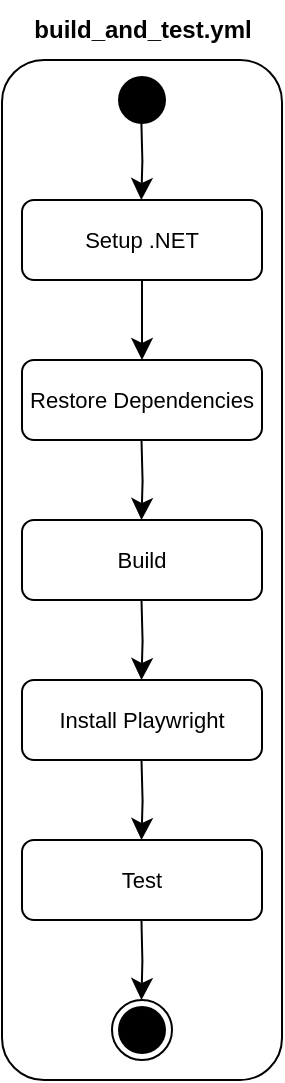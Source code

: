 <?xml version="1.0" encoding="UTF-8"?>
<mxfile version="25.0.3">
  <diagram name="Page-1" id="t78SKVUDBix3NBksUg53">
    <mxGraphModel dx="1147" dy="597" grid="1" gridSize="10" guides="1" tooltips="1" connect="1" arrows="1" fold="1" page="1" pageScale="1" pageWidth="827" pageHeight="1169" math="0" shadow="0">
      <root>
        <mxCell id="0" />
        <mxCell id="1" parent="0" />
        <mxCell id="wHdSLLPtf6WSylwNTeB1-1" value="" style="shape=waypoint;sketch=0;fillStyle=solid;size=6;pointerEvents=1;points=[];fillColor=none;resizable=0;rotatable=0;perimeter=centerPerimeter;snapToPoint=1;strokeWidth=10;" vertex="1" parent="1">
          <mxGeometry x="330" y="140" width="20" height="20" as="geometry" />
        </mxCell>
        <mxCell id="wHdSLLPtf6WSylwNTeB1-4" value="" style="group" vertex="1" connectable="0" parent="1">
          <mxGeometry x="325" y="600" width="30" height="30" as="geometry" />
        </mxCell>
        <mxCell id="wHdSLLPtf6WSylwNTeB1-2" value="" style="shape=waypoint;sketch=0;fillStyle=solid;size=6;pointerEvents=1;points=[];fillColor=none;resizable=0;rotatable=0;perimeter=centerPerimeter;snapToPoint=1;strokeWidth=10;" vertex="1" parent="wHdSLLPtf6WSylwNTeB1-4">
          <mxGeometry x="5" y="5" width="20" height="20" as="geometry" />
        </mxCell>
        <mxCell id="wHdSLLPtf6WSylwNTeB1-3" value="" style="ellipse;whiteSpace=wrap;html=1;aspect=fixed;fillColor=none;" vertex="1" parent="wHdSLLPtf6WSylwNTeB1-4">
          <mxGeometry width="30" height="30" as="geometry" />
        </mxCell>
        <mxCell id="wHdSLLPtf6WSylwNTeB1-5" value="&lt;span style=&quot;font-size: 11px;&quot;&gt;Setup .NET&lt;/span&gt;" style="rounded=1;whiteSpace=wrap;html=1;fontSize=12;glass=0;strokeWidth=1;shadow=0;" vertex="1" parent="1">
          <mxGeometry x="280" y="200" width="120" height="40" as="geometry" />
        </mxCell>
        <mxCell id="wHdSLLPtf6WSylwNTeB1-6" value="" style="edgeStyle=orthogonalEdgeStyle;rounded=0;html=1;jettySize=auto;orthogonalLoop=1;fontSize=11;endArrow=classic;endFill=1;endSize=8;strokeWidth=1;shadow=0;labelBackgroundColor=none;exitX=0.5;exitY=1;exitDx=0;exitDy=0;spacingRight=-3;entryX=0.5;entryY=0;entryDx=0;entryDy=0;" edge="1" parent="1" source="wHdSLLPtf6WSylwNTeB1-5" target="wHdSLLPtf6WSylwNTeB1-9">
          <mxGeometry y="10" relative="1" as="geometry">
            <mxPoint as="offset" />
            <mxPoint x="480" y="250" as="sourcePoint" />
            <mxPoint x="520" y="250" as="targetPoint" />
            <Array as="points" />
          </mxGeometry>
        </mxCell>
        <mxCell id="wHdSLLPtf6WSylwNTeB1-8" value="" style="rounded=0;html=1;jettySize=auto;orthogonalLoop=1;fontSize=11;endArrow=classic;endFill=1;endSize=8;strokeWidth=1;shadow=0;labelBackgroundColor=none;edgeStyle=orthogonalEdgeStyle;spacingTop=0;spacingRight=16;exitX=0.5;exitY=1;exitDx=0;exitDy=0;" edge="1" parent="1">
          <mxGeometry x="0.049" y="60" relative="1" as="geometry">
            <mxPoint y="-2" as="offset" />
            <mxPoint x="339.66" y="160" as="sourcePoint" />
            <mxPoint x="339.66" y="200" as="targetPoint" />
          </mxGeometry>
        </mxCell>
        <mxCell id="wHdSLLPtf6WSylwNTeB1-9" value="&lt;span style=&quot;font-size: 11px;&quot;&gt;Restore Dependencies&lt;/span&gt;" style="rounded=1;whiteSpace=wrap;html=1;fontSize=12;glass=0;strokeWidth=1;shadow=0;" vertex="1" parent="1">
          <mxGeometry x="280" y="280" width="120" height="40" as="geometry" />
        </mxCell>
        <mxCell id="wHdSLLPtf6WSylwNTeB1-10" value="&lt;span style=&quot;font-size: 11px;&quot;&gt;Build&lt;/span&gt;" style="rounded=1;whiteSpace=wrap;html=1;fontSize=12;glass=0;strokeWidth=1;shadow=0;" vertex="1" parent="1">
          <mxGeometry x="280" y="360" width="120" height="40" as="geometry" />
        </mxCell>
        <mxCell id="wHdSLLPtf6WSylwNTeB1-11" value="&lt;span style=&quot;font-size: 11px;&quot;&gt;Install Playwright&lt;/span&gt;" style="rounded=1;whiteSpace=wrap;html=1;fontSize=12;glass=0;strokeWidth=1;shadow=0;" vertex="1" parent="1">
          <mxGeometry x="280" y="440" width="120" height="40" as="geometry" />
        </mxCell>
        <mxCell id="wHdSLLPtf6WSylwNTeB1-12" value="&lt;span style=&quot;font-size: 11px;&quot;&gt;Test&lt;/span&gt;" style="rounded=1;whiteSpace=wrap;html=1;fontSize=12;glass=0;strokeWidth=1;shadow=0;" vertex="1" parent="1">
          <mxGeometry x="280" y="520" width="120" height="40" as="geometry" />
        </mxCell>
        <mxCell id="wHdSLLPtf6WSylwNTeB1-14" value="" style="edgeStyle=orthogonalEdgeStyle;rounded=0;html=1;jettySize=auto;orthogonalLoop=1;fontSize=11;endArrow=classic;endFill=1;endSize=8;strokeWidth=1;shadow=0;labelBackgroundColor=none;exitX=0.5;exitY=1;exitDx=0;exitDy=0;spacingRight=-3;entryX=0.5;entryY=0;entryDx=0;entryDy=0;" edge="1" parent="1">
          <mxGeometry y="10" relative="1" as="geometry">
            <mxPoint as="offset" />
            <mxPoint x="339.75" y="320" as="sourcePoint" />
            <mxPoint x="339.75" y="360" as="targetPoint" />
            <Array as="points" />
          </mxGeometry>
        </mxCell>
        <mxCell id="wHdSLLPtf6WSylwNTeB1-15" value="" style="edgeStyle=orthogonalEdgeStyle;rounded=0;html=1;jettySize=auto;orthogonalLoop=1;fontSize=11;endArrow=classic;endFill=1;endSize=8;strokeWidth=1;shadow=0;labelBackgroundColor=none;exitX=0.5;exitY=1;exitDx=0;exitDy=0;spacingRight=-3;entryX=0.5;entryY=0;entryDx=0;entryDy=0;" edge="1" parent="1">
          <mxGeometry y="10" relative="1" as="geometry">
            <mxPoint as="offset" />
            <mxPoint x="339.75" y="400" as="sourcePoint" />
            <mxPoint x="339.75" y="440" as="targetPoint" />
            <Array as="points" />
          </mxGeometry>
        </mxCell>
        <mxCell id="wHdSLLPtf6WSylwNTeB1-16" value="" style="edgeStyle=orthogonalEdgeStyle;rounded=0;html=1;jettySize=auto;orthogonalLoop=1;fontSize=11;endArrow=classic;endFill=1;endSize=8;strokeWidth=1;shadow=0;labelBackgroundColor=none;exitX=0.5;exitY=1;exitDx=0;exitDy=0;spacingRight=-3;entryX=0.5;entryY=0;entryDx=0;entryDy=0;" edge="1" parent="1">
          <mxGeometry y="10" relative="1" as="geometry">
            <mxPoint as="offset" />
            <mxPoint x="339.75" y="480" as="sourcePoint" />
            <mxPoint x="339.75" y="520" as="targetPoint" />
            <Array as="points" />
          </mxGeometry>
        </mxCell>
        <mxCell id="wHdSLLPtf6WSylwNTeB1-18" value="" style="edgeStyle=orthogonalEdgeStyle;rounded=0;html=1;jettySize=auto;orthogonalLoop=1;fontSize=11;endArrow=classic;endFill=1;endSize=8;strokeWidth=1;shadow=0;labelBackgroundColor=none;exitX=0.5;exitY=1;exitDx=0;exitDy=0;spacingRight=-3;entryX=0.5;entryY=0;entryDx=0;entryDy=0;" edge="1" parent="1">
          <mxGeometry y="10" relative="1" as="geometry">
            <mxPoint as="offset" />
            <mxPoint x="339.73" y="560" as="sourcePoint" />
            <mxPoint x="339.73" y="600" as="targetPoint" />
            <Array as="points" />
          </mxGeometry>
        </mxCell>
        <mxCell id="wHdSLLPtf6WSylwNTeB1-22" value="&lt;b&gt;build_and_test.yml&lt;/b&gt;" style="text;html=1;align=center;verticalAlign=middle;resizable=0;points=[];autosize=1;strokeColor=none;fillColor=none;" vertex="1" parent="1">
          <mxGeometry x="275" y="100" width="130" height="30" as="geometry" />
        </mxCell>
        <mxCell id="wHdSLLPtf6WSylwNTeB1-24" value="" style="rounded=1;whiteSpace=wrap;html=1;fillColor=none;" vertex="1" parent="1">
          <mxGeometry x="270" y="130" width="140" height="510" as="geometry" />
        </mxCell>
      </root>
    </mxGraphModel>
  </diagram>
</mxfile>
